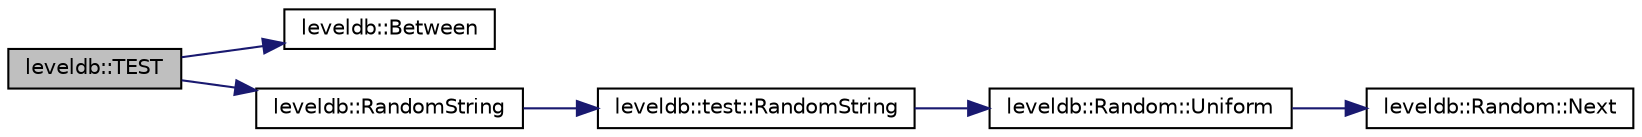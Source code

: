 digraph "leveldb::TEST"
{
  edge [fontname="Helvetica",fontsize="10",labelfontname="Helvetica",labelfontsize="10"];
  node [fontname="Helvetica",fontsize="10",shape=record];
  rankdir="LR";
  Node1 [label="leveldb::TEST",height=0.2,width=0.4,color="black", fillcolor="grey75", style="filled" fontcolor="black"];
  Node1 -> Node2 [color="midnightblue",fontsize="10",style="solid",fontname="Helvetica"];
  Node2 [label="leveldb::Between",height=0.2,width=0.4,color="black", fillcolor="white", style="filled",URL="$namespaceleveldb.html#a891b358b4c0a10a44b24b8f473cc73fd"];
  Node1 -> Node3 [color="midnightblue",fontsize="10",style="solid",fontname="Helvetica"];
  Node3 [label="leveldb::RandomString",height=0.2,width=0.4,color="black", fillcolor="white", style="filled",URL="$namespaceleveldb.html#ab30792c0730ee094943e8242577454af"];
  Node3 -> Node4 [color="midnightblue",fontsize="10",style="solid",fontname="Helvetica"];
  Node4 [label="leveldb::test::RandomString",height=0.2,width=0.4,color="black", fillcolor="white", style="filled",URL="$namespaceleveldb_1_1test.html#a2132c5f28cd21dcea4348246fa32b673"];
  Node4 -> Node5 [color="midnightblue",fontsize="10",style="solid",fontname="Helvetica"];
  Node5 [label="leveldb::Random::Uniform",height=0.2,width=0.4,color="black", fillcolor="white", style="filled",URL="$classleveldb_1_1_random.html#a9281323c3f115fa47a0f329f72ad2a80"];
  Node5 -> Node6 [color="midnightblue",fontsize="10",style="solid",fontname="Helvetica"];
  Node6 [label="leveldb::Random::Next",height=0.2,width=0.4,color="black", fillcolor="white", style="filled",URL="$classleveldb_1_1_random.html#a9e00ef1fcc82ed0ad16ba91b30ae8038"];
}
